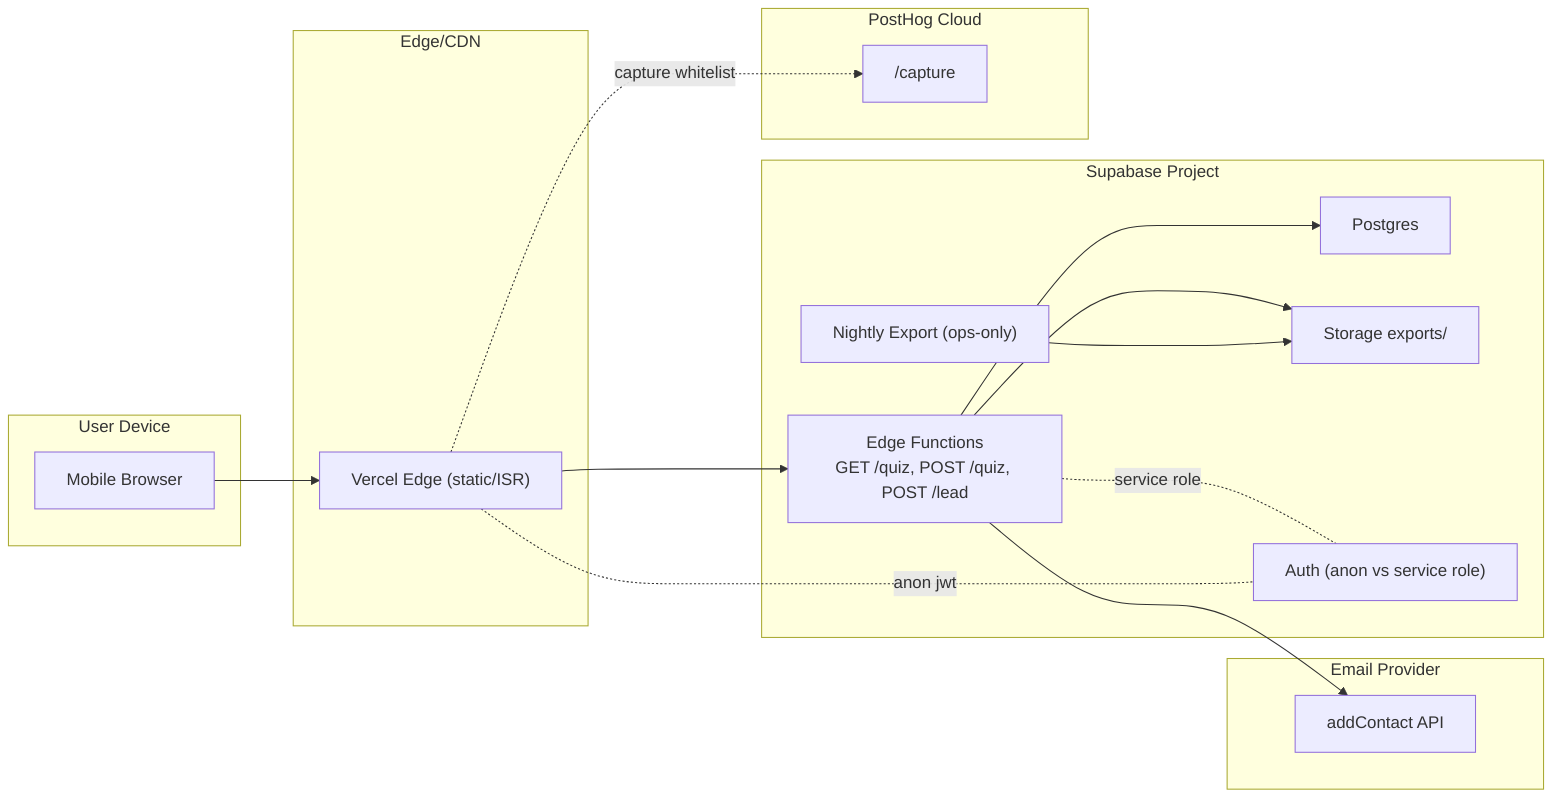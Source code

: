 flowchart LR
  subgraph client["User Device"]
    ua["Mobile Browser"]
  end
  subgraph cdn["Edge/CDN"]
    vercel["Vercel Edge (static/ISR)"]
  end
  subgraph supa["Supabase Project"]
    edge["Edge Functions\nGET /quiz, POST /quiz, POST /lead"]
    pg["Postgres"]
    store["Storage exports/"]
    auth["Auth (anon vs service role)"]
    cron["Nightly Export (ops-only)"]
  end
  subgraph posthog["PostHog Cloud"]
    cap["/capture"]
  end
  subgraph email["Email Provider"]
    ml["addContact API"]
  end

  ua --> vercel
  vercel --> edge
  edge --> pg
  edge -. service role .- auth
  vercel -. anon jwt .- auth
  edge --> store
  cron --> store
  vercel -. capture whitelist .-> cap
  edge --> ml